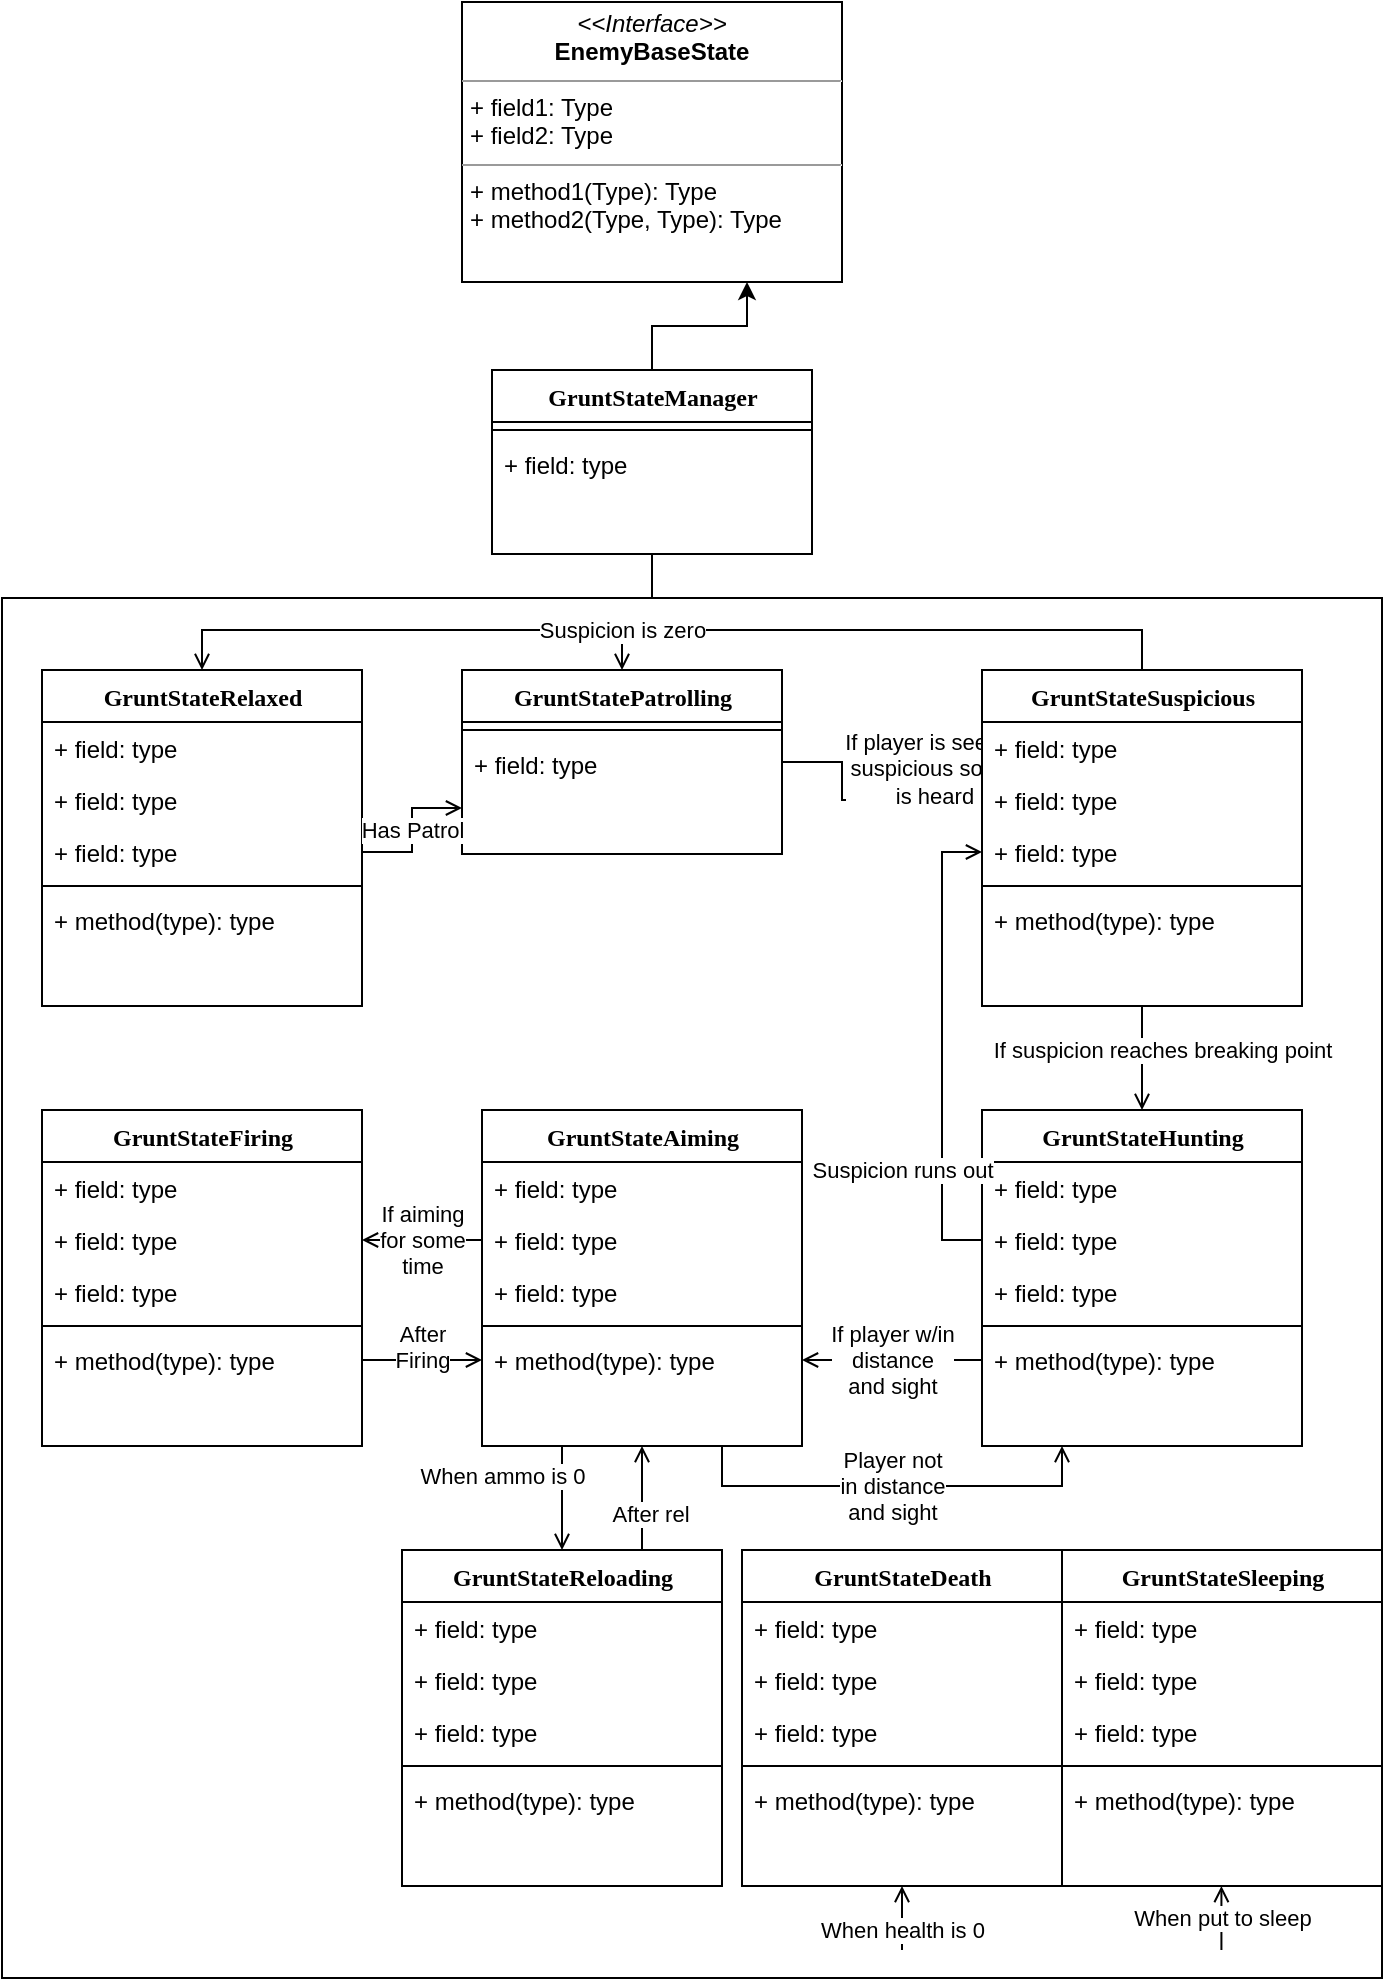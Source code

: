 <mxfile version="20.1.4" type="device"><diagram name="Page-1" id="6133507b-19e7-1e82-6fc7-422aa6c4b21f"><mxGraphModel dx="1221" dy="642" grid="1" gridSize="10" guides="1" tooltips="1" connect="1" arrows="1" fold="1" page="1" pageScale="1" pageWidth="1100" pageHeight="850" background="none" math="0" shadow="0"><root><mxCell id="0"/><mxCell id="1" parent="0"/><mxCell id="PvOXjz5V-tRBH6KUIxFK-29" value="" style="whiteSpace=wrap;html=1;aspect=fixed;" parent="1" vertex="1"><mxGeometry x="10" y="524" width="690" height="690" as="geometry"/></mxCell><mxCell id="PvOXjz5V-tRBH6KUIxFK-30" style="edgeStyle=orthogonalEdgeStyle;rounded=0;orthogonalLoop=1;jettySize=auto;html=1;exitX=0.5;exitY=0;exitDx=0;exitDy=0;entryX=0.5;entryY=1;entryDx=0;entryDy=0;endArrow=none;endFill=0;" parent="1" source="PvOXjz5V-tRBH6KUIxFK-29" target="PvOXjz5V-tRBH6KUIxFK-25" edge="1"><mxGeometry relative="1" as="geometry"/></mxCell><mxCell id="PvOXjz5V-tRBH6KUIxFK-32" value="&lt;div&gt;If player is seen or &lt;br&gt;&lt;/div&gt;&lt;div&gt;suspicious sound &lt;br&gt;is heard&lt;/div&gt;&lt;div&gt;&lt;br&gt;&lt;/div&gt;" style="edgeStyle=orthogonalEdgeStyle;rounded=0;orthogonalLoop=1;jettySize=auto;html=1;exitX=1;exitY=0.5;exitDx=0;exitDy=0;entryX=0;entryY=0.5;entryDx=0;entryDy=0;endArrow=open;endFill=0;" parent="1" source="78961159f06e98e8-69" target="PvOXjz5V-tRBH6KUIxFK-3" edge="1"><mxGeometry x="-0.496" y="26" relative="1" as="geometry"><Array as="points"><mxPoint x="430" y="625"/></Array><mxPoint x="20" y="10" as="offset"/></mxGeometry></mxCell><mxCell id="235556782a83e6d0-1" value="GruntStateRelaxed" style="swimlane;html=1;fontStyle=1;align=center;verticalAlign=top;childLayout=stackLayout;horizontal=1;startSize=26;horizontalStack=0;resizeParent=1;resizeLast=0;collapsible=1;marginBottom=0;swimlaneFillColor=#ffffff;rounded=0;shadow=0;comic=0;labelBackgroundColor=none;strokeWidth=1;fillColor=none;fontFamily=Verdana;fontSize=12" parent="1" vertex="1"><mxGeometry x="30" y="560" width="160" height="168" as="geometry"/></mxCell><mxCell id="235556782a83e6d0-2" value="+ field: type" style="text;html=1;strokeColor=none;fillColor=none;align=left;verticalAlign=top;spacingLeft=4;spacingRight=4;whiteSpace=wrap;overflow=hidden;rotatable=0;points=[[0,0.5],[1,0.5]];portConstraint=eastwest;" parent="235556782a83e6d0-1" vertex="1"><mxGeometry y="26" width="160" height="26" as="geometry"/></mxCell><mxCell id="235556782a83e6d0-3" value="+ field: type" style="text;html=1;strokeColor=none;fillColor=none;align=left;verticalAlign=top;spacingLeft=4;spacingRight=4;whiteSpace=wrap;overflow=hidden;rotatable=0;points=[[0,0.5],[1,0.5]];portConstraint=eastwest;" parent="235556782a83e6d0-1" vertex="1"><mxGeometry y="52" width="160" height="26" as="geometry"/></mxCell><mxCell id="235556782a83e6d0-5" value="+ field: type" style="text;html=1;strokeColor=none;fillColor=none;align=left;verticalAlign=top;spacingLeft=4;spacingRight=4;whiteSpace=wrap;overflow=hidden;rotatable=0;points=[[0,0.5],[1,0.5]];portConstraint=eastwest;" parent="235556782a83e6d0-1" vertex="1"><mxGeometry y="78" width="160" height="26" as="geometry"/></mxCell><mxCell id="235556782a83e6d0-6" value="" style="line;html=1;strokeWidth=1;fillColor=none;align=left;verticalAlign=middle;spacingTop=-1;spacingLeft=3;spacingRight=3;rotatable=0;labelPosition=right;points=[];portConstraint=eastwest;" parent="235556782a83e6d0-1" vertex="1"><mxGeometry y="104" width="160" height="8" as="geometry"/></mxCell><mxCell id="235556782a83e6d0-7" value="+ method(type): type" style="text;html=1;strokeColor=none;fillColor=none;align=left;verticalAlign=top;spacingLeft=4;spacingRight=4;whiteSpace=wrap;overflow=hidden;rotatable=0;points=[[0,0.5],[1,0.5]];portConstraint=eastwest;" parent="235556782a83e6d0-1" vertex="1"><mxGeometry y="112" width="160" height="26" as="geometry"/></mxCell><mxCell id="78961159f06e98e8-69" value="GruntStatePatrolling" style="swimlane;html=1;fontStyle=1;align=center;verticalAlign=top;childLayout=stackLayout;horizontal=1;startSize=26;horizontalStack=0;resizeParent=1;resizeLast=0;collapsible=1;marginBottom=0;swimlaneFillColor=#ffffff;rounded=0;shadow=0;comic=0;labelBackgroundColor=none;strokeWidth=1;fillColor=none;fontFamily=Verdana;fontSize=12" parent="1" vertex="1"><mxGeometry x="240" y="560" width="160" height="92" as="geometry"/></mxCell><mxCell id="78961159f06e98e8-77" value="" style="line;html=1;strokeWidth=1;fillColor=none;align=left;verticalAlign=middle;spacingTop=-1;spacingLeft=3;spacingRight=3;rotatable=0;labelPosition=right;points=[];portConstraint=eastwest;" parent="78961159f06e98e8-69" vertex="1"><mxGeometry y="26" width="160" height="8" as="geometry"/></mxCell><mxCell id="78961159f06e98e8-70" value="+ field: type" style="text;html=1;strokeColor=none;fillColor=none;align=left;verticalAlign=top;spacingLeft=4;spacingRight=4;whiteSpace=wrap;overflow=hidden;rotatable=0;points=[[0,0.5],[1,0.5]];portConstraint=eastwest;" parent="78961159f06e98e8-69" vertex="1"><mxGeometry y="34" width="160" height="26" as="geometry"/></mxCell><mxCell id="b94bc138ca980ef-1" value="&lt;p style=&quot;margin:0px;margin-top:4px;text-align:center;&quot;&gt;&lt;i&gt;&amp;lt;&amp;lt;Interface&amp;gt;&amp;gt;&lt;/i&gt;&lt;br&gt;&lt;b&gt;EnemyBaseState&lt;/b&gt;&lt;/p&gt;&lt;hr size=&quot;1&quot;&gt;&lt;p style=&quot;margin:0px;margin-left:4px;&quot;&gt;+ field1: Type&lt;br&gt;+ field2: Type&lt;/p&gt;&lt;hr size=&quot;1&quot;&gt;&lt;p style=&quot;margin:0px;margin-left:4px;&quot;&gt;+ method1(Type): Type&lt;br&gt;+ method2(Type, Type): Type&lt;/p&gt;" style="verticalAlign=top;align=left;overflow=fill;fontSize=12;fontFamily=Helvetica;html=1;rounded=0;shadow=0;comic=0;labelBackgroundColor=none;strokeWidth=1" parent="1" vertex="1"><mxGeometry x="240" y="226" width="190" height="140" as="geometry"/></mxCell><mxCell id="PvOXjz5V-tRBH6KUIxFK-33" value="If suspicion reaches breaking point " style="edgeStyle=orthogonalEdgeStyle;rounded=0;orthogonalLoop=1;jettySize=auto;html=1;exitX=0.5;exitY=1;exitDx=0;exitDy=0;endArrow=open;endFill=0;" parent="1" source="PvOXjz5V-tRBH6KUIxFK-1" target="PvOXjz5V-tRBH6KUIxFK-7" edge="1"><mxGeometry x="-0.154" y="10" relative="1" as="geometry"><mxPoint as="offset"/></mxGeometry></mxCell><mxCell id="PvOXjz5V-tRBH6KUIxFK-1" value="GruntStateSuspicious" style="swimlane;html=1;fontStyle=1;align=center;verticalAlign=top;childLayout=stackLayout;horizontal=1;startSize=26;horizontalStack=0;resizeParent=1;resizeLast=0;collapsible=1;marginBottom=0;swimlaneFillColor=#ffffff;rounded=0;shadow=0;comic=0;labelBackgroundColor=none;strokeWidth=1;fillColor=none;fontFamily=Verdana;fontSize=12" parent="1" vertex="1"><mxGeometry x="500" y="560" width="160" height="168" as="geometry"/></mxCell><mxCell id="PvOXjz5V-tRBH6KUIxFK-2" value="+ field: type" style="text;html=1;strokeColor=none;fillColor=none;align=left;verticalAlign=top;spacingLeft=4;spacingRight=4;whiteSpace=wrap;overflow=hidden;rotatable=0;points=[[0,0.5],[1,0.5]];portConstraint=eastwest;" parent="PvOXjz5V-tRBH6KUIxFK-1" vertex="1"><mxGeometry y="26" width="160" height="26" as="geometry"/></mxCell><mxCell id="PvOXjz5V-tRBH6KUIxFK-3" value="+ field: type" style="text;html=1;strokeColor=none;fillColor=none;align=left;verticalAlign=top;spacingLeft=4;spacingRight=4;whiteSpace=wrap;overflow=hidden;rotatable=0;points=[[0,0.5],[1,0.5]];portConstraint=eastwest;" parent="PvOXjz5V-tRBH6KUIxFK-1" vertex="1"><mxGeometry y="52" width="160" height="26" as="geometry"/></mxCell><mxCell id="PvOXjz5V-tRBH6KUIxFK-4" value="+ field: type" style="text;html=1;strokeColor=none;fillColor=none;align=left;verticalAlign=top;spacingLeft=4;spacingRight=4;whiteSpace=wrap;overflow=hidden;rotatable=0;points=[[0,0.5],[1,0.5]];portConstraint=eastwest;" parent="PvOXjz5V-tRBH6KUIxFK-1" vertex="1"><mxGeometry y="78" width="160" height="26" as="geometry"/></mxCell><mxCell id="PvOXjz5V-tRBH6KUIxFK-5" value="" style="line;html=1;strokeWidth=1;fillColor=none;align=left;verticalAlign=middle;spacingTop=-1;spacingLeft=3;spacingRight=3;rotatable=0;labelPosition=right;points=[];portConstraint=eastwest;" parent="PvOXjz5V-tRBH6KUIxFK-1" vertex="1"><mxGeometry y="104" width="160" height="8" as="geometry"/></mxCell><mxCell id="PvOXjz5V-tRBH6KUIxFK-6" value="+ method(type): type" style="text;html=1;strokeColor=none;fillColor=none;align=left;verticalAlign=top;spacingLeft=4;spacingRight=4;whiteSpace=wrap;overflow=hidden;rotatable=0;points=[[0,0.5],[1,0.5]];portConstraint=eastwest;" parent="PvOXjz5V-tRBH6KUIxFK-1" vertex="1"><mxGeometry y="112" width="160" height="26" as="geometry"/></mxCell><mxCell id="PvOXjz5V-tRBH6KUIxFK-7" value="GruntStateHunting" style="swimlane;html=1;fontStyle=1;align=center;verticalAlign=top;childLayout=stackLayout;horizontal=1;startSize=26;horizontalStack=0;resizeParent=1;resizeLast=0;collapsible=1;marginBottom=0;swimlaneFillColor=#ffffff;rounded=0;shadow=0;comic=0;labelBackgroundColor=none;strokeWidth=1;fillColor=none;fontFamily=Verdana;fontSize=12" parent="1" vertex="1"><mxGeometry x="500" y="780" width="160" height="168" as="geometry"/></mxCell><mxCell id="PvOXjz5V-tRBH6KUIxFK-8" value="+ field: type" style="text;html=1;strokeColor=none;fillColor=none;align=left;verticalAlign=top;spacingLeft=4;spacingRight=4;whiteSpace=wrap;overflow=hidden;rotatable=0;points=[[0,0.5],[1,0.5]];portConstraint=eastwest;" parent="PvOXjz5V-tRBH6KUIxFK-7" vertex="1"><mxGeometry y="26" width="160" height="26" as="geometry"/></mxCell><mxCell id="PvOXjz5V-tRBH6KUIxFK-9" value="+ field: type" style="text;html=1;strokeColor=none;fillColor=none;align=left;verticalAlign=top;spacingLeft=4;spacingRight=4;whiteSpace=wrap;overflow=hidden;rotatable=0;points=[[0,0.5],[1,0.5]];portConstraint=eastwest;" parent="PvOXjz5V-tRBH6KUIxFK-7" vertex="1"><mxGeometry y="52" width="160" height="26" as="geometry"/></mxCell><mxCell id="PvOXjz5V-tRBH6KUIxFK-10" value="+ field: type" style="text;html=1;strokeColor=none;fillColor=none;align=left;verticalAlign=top;spacingLeft=4;spacingRight=4;whiteSpace=wrap;overflow=hidden;rotatable=0;points=[[0,0.5],[1,0.5]];portConstraint=eastwest;" parent="PvOXjz5V-tRBH6KUIxFK-7" vertex="1"><mxGeometry y="78" width="160" height="26" as="geometry"/></mxCell><mxCell id="PvOXjz5V-tRBH6KUIxFK-11" value="" style="line;html=1;strokeWidth=1;fillColor=none;align=left;verticalAlign=middle;spacingTop=-1;spacingLeft=3;spacingRight=3;rotatable=0;labelPosition=right;points=[];portConstraint=eastwest;" parent="PvOXjz5V-tRBH6KUIxFK-7" vertex="1"><mxGeometry y="104" width="160" height="8" as="geometry"/></mxCell><mxCell id="PvOXjz5V-tRBH6KUIxFK-12" value="+ method(type): type" style="text;html=1;strokeColor=none;fillColor=none;align=left;verticalAlign=top;spacingLeft=4;spacingRight=4;whiteSpace=wrap;overflow=hidden;rotatable=0;points=[[0,0.5],[1,0.5]];portConstraint=eastwest;" parent="PvOXjz5V-tRBH6KUIxFK-7" vertex="1"><mxGeometry y="112" width="160" height="26" as="geometry"/></mxCell><mxCell id="PvOXjz5V-tRBH6KUIxFK-41" value="Player not &lt;br&gt;in distance&lt;br&gt;and sight" style="edgeStyle=orthogonalEdgeStyle;rounded=0;orthogonalLoop=1;jettySize=auto;html=1;exitX=0.75;exitY=1;exitDx=0;exitDy=0;entryX=0.25;entryY=1;entryDx=0;entryDy=0;endArrow=open;endFill=0;" parent="1" source="PvOXjz5V-tRBH6KUIxFK-13" target="PvOXjz5V-tRBH6KUIxFK-7" edge="1"><mxGeometry relative="1" as="geometry"/></mxCell><mxCell id="F9mozd9LpdXMaFTuDmF6-7" value="When ammo is 0" style="edgeStyle=orthogonalEdgeStyle;rounded=0;orthogonalLoop=1;jettySize=auto;html=1;exitX=0.25;exitY=1;exitDx=0;exitDy=0;endArrow=open;endFill=0;" parent="1" source="PvOXjz5V-tRBH6KUIxFK-13" target="F9mozd9LpdXMaFTuDmF6-1" edge="1"><mxGeometry x="-0.429" y="-30" relative="1" as="geometry"><mxPoint as="offset"/></mxGeometry></mxCell><mxCell id="PvOXjz5V-tRBH6KUIxFK-13" value="&lt;div&gt;GruntStateAiming&lt;/div&gt;&lt;div&gt;&lt;br&gt;&lt;/div&gt;" style="swimlane;html=1;fontStyle=1;align=center;verticalAlign=top;childLayout=stackLayout;horizontal=1;startSize=26;horizontalStack=0;resizeParent=1;resizeLast=0;collapsible=1;marginBottom=0;swimlaneFillColor=#ffffff;rounded=0;shadow=0;comic=0;labelBackgroundColor=none;strokeWidth=1;fillColor=none;fontFamily=Verdana;fontSize=12" parent="1" vertex="1"><mxGeometry x="250" y="780" width="160" height="168" as="geometry"/></mxCell><mxCell id="PvOXjz5V-tRBH6KUIxFK-14" value="+ field: type" style="text;html=1;strokeColor=none;fillColor=none;align=left;verticalAlign=top;spacingLeft=4;spacingRight=4;whiteSpace=wrap;overflow=hidden;rotatable=0;points=[[0,0.5],[1,0.5]];portConstraint=eastwest;" parent="PvOXjz5V-tRBH6KUIxFK-13" vertex="1"><mxGeometry y="26" width="160" height="26" as="geometry"/></mxCell><mxCell id="PvOXjz5V-tRBH6KUIxFK-15" value="+ field: type" style="text;html=1;strokeColor=none;fillColor=none;align=left;verticalAlign=top;spacingLeft=4;spacingRight=4;whiteSpace=wrap;overflow=hidden;rotatable=0;points=[[0,0.5],[1,0.5]];portConstraint=eastwest;" parent="PvOXjz5V-tRBH6KUIxFK-13" vertex="1"><mxGeometry y="52" width="160" height="26" as="geometry"/></mxCell><mxCell id="PvOXjz5V-tRBH6KUIxFK-16" value="+ field: type" style="text;html=1;strokeColor=none;fillColor=none;align=left;verticalAlign=top;spacingLeft=4;spacingRight=4;whiteSpace=wrap;overflow=hidden;rotatable=0;points=[[0,0.5],[1,0.5]];portConstraint=eastwest;" parent="PvOXjz5V-tRBH6KUIxFK-13" vertex="1"><mxGeometry y="78" width="160" height="26" as="geometry"/></mxCell><mxCell id="PvOXjz5V-tRBH6KUIxFK-17" value="" style="line;html=1;strokeWidth=1;fillColor=none;align=left;verticalAlign=middle;spacingTop=-1;spacingLeft=3;spacingRight=3;rotatable=0;labelPosition=right;points=[];portConstraint=eastwest;" parent="PvOXjz5V-tRBH6KUIxFK-13" vertex="1"><mxGeometry y="104" width="160" height="8" as="geometry"/></mxCell><mxCell id="PvOXjz5V-tRBH6KUIxFK-18" value="+ method(type): type" style="text;html=1;strokeColor=none;fillColor=none;align=left;verticalAlign=top;spacingLeft=4;spacingRight=4;whiteSpace=wrap;overflow=hidden;rotatable=0;points=[[0,0.5],[1,0.5]];portConstraint=eastwest;" parent="PvOXjz5V-tRBH6KUIxFK-13" vertex="1"><mxGeometry y="112" width="160" height="26" as="geometry"/></mxCell><mxCell id="PvOXjz5V-tRBH6KUIxFK-19" value="GruntStateFiring" style="swimlane;html=1;fontStyle=1;align=center;verticalAlign=top;childLayout=stackLayout;horizontal=1;startSize=26;horizontalStack=0;resizeParent=1;resizeLast=0;collapsible=1;marginBottom=0;swimlaneFillColor=#ffffff;rounded=0;shadow=0;comic=0;labelBackgroundColor=none;strokeWidth=1;fillColor=none;fontFamily=Verdana;fontSize=12" parent="1" vertex="1"><mxGeometry x="30" y="780" width="160" height="168" as="geometry"/></mxCell><mxCell id="PvOXjz5V-tRBH6KUIxFK-20" value="+ field: type" style="text;html=1;strokeColor=none;fillColor=none;align=left;verticalAlign=top;spacingLeft=4;spacingRight=4;whiteSpace=wrap;overflow=hidden;rotatable=0;points=[[0,0.5],[1,0.5]];portConstraint=eastwest;" parent="PvOXjz5V-tRBH6KUIxFK-19" vertex="1"><mxGeometry y="26" width="160" height="26" as="geometry"/></mxCell><mxCell id="PvOXjz5V-tRBH6KUIxFK-21" value="+ field: type" style="text;html=1;strokeColor=none;fillColor=none;align=left;verticalAlign=top;spacingLeft=4;spacingRight=4;whiteSpace=wrap;overflow=hidden;rotatable=0;points=[[0,0.5],[1,0.5]];portConstraint=eastwest;" parent="PvOXjz5V-tRBH6KUIxFK-19" vertex="1"><mxGeometry y="52" width="160" height="26" as="geometry"/></mxCell><mxCell id="PvOXjz5V-tRBH6KUIxFK-22" value="+ field: type" style="text;html=1;strokeColor=none;fillColor=none;align=left;verticalAlign=top;spacingLeft=4;spacingRight=4;whiteSpace=wrap;overflow=hidden;rotatable=0;points=[[0,0.5],[1,0.5]];portConstraint=eastwest;" parent="PvOXjz5V-tRBH6KUIxFK-19" vertex="1"><mxGeometry y="78" width="160" height="26" as="geometry"/></mxCell><mxCell id="PvOXjz5V-tRBH6KUIxFK-23" value="" style="line;html=1;strokeWidth=1;fillColor=none;align=left;verticalAlign=middle;spacingTop=-1;spacingLeft=3;spacingRight=3;rotatable=0;labelPosition=right;points=[];portConstraint=eastwest;" parent="PvOXjz5V-tRBH6KUIxFK-19" vertex="1"><mxGeometry y="104" width="160" height="8" as="geometry"/></mxCell><mxCell id="PvOXjz5V-tRBH6KUIxFK-24" value="+ method(type): type" style="text;html=1;strokeColor=none;fillColor=none;align=left;verticalAlign=top;spacingLeft=4;spacingRight=4;whiteSpace=wrap;overflow=hidden;rotatable=0;points=[[0,0.5],[1,0.5]];portConstraint=eastwest;" parent="PvOXjz5V-tRBH6KUIxFK-19" vertex="1"><mxGeometry y="112" width="160" height="26" as="geometry"/></mxCell><mxCell id="PvOXjz5V-tRBH6KUIxFK-28" style="edgeStyle=orthogonalEdgeStyle;rounded=0;orthogonalLoop=1;jettySize=auto;html=1;exitX=0.5;exitY=0;exitDx=0;exitDy=0;entryX=0.75;entryY=1;entryDx=0;entryDy=0;" parent="1" source="PvOXjz5V-tRBH6KUIxFK-25" target="b94bc138ca980ef-1" edge="1"><mxGeometry relative="1" as="geometry"/></mxCell><mxCell id="PvOXjz5V-tRBH6KUIxFK-25" value="GruntStateManager" style="swimlane;html=1;fontStyle=1;align=center;verticalAlign=top;childLayout=stackLayout;horizontal=1;startSize=26;horizontalStack=0;resizeParent=1;resizeLast=0;collapsible=1;marginBottom=0;swimlaneFillColor=#ffffff;rounded=0;shadow=0;comic=0;labelBackgroundColor=none;strokeWidth=1;fillColor=none;fontFamily=Verdana;fontSize=12" parent="1" vertex="1"><mxGeometry x="255" y="410" width="160" height="92" as="geometry"/></mxCell><mxCell id="PvOXjz5V-tRBH6KUIxFK-26" value="" style="line;html=1;strokeWidth=1;fillColor=none;align=left;verticalAlign=middle;spacingTop=-1;spacingLeft=3;spacingRight=3;rotatable=0;labelPosition=right;points=[];portConstraint=eastwest;" parent="PvOXjz5V-tRBH6KUIxFK-25" vertex="1"><mxGeometry y="26" width="160" height="8" as="geometry"/></mxCell><mxCell id="PvOXjz5V-tRBH6KUIxFK-27" value="+ field: type" style="text;html=1;strokeColor=none;fillColor=none;align=left;verticalAlign=top;spacingLeft=4;spacingRight=4;whiteSpace=wrap;overflow=hidden;rotatable=0;points=[[0,0.5],[1,0.5]];portConstraint=eastwest;" parent="PvOXjz5V-tRBH6KUIxFK-25" vertex="1"><mxGeometry y="34" width="160" height="26" as="geometry"/></mxCell><mxCell id="PvOXjz5V-tRBH6KUIxFK-31" value="Has Patrol" style="edgeStyle=orthogonalEdgeStyle;rounded=0;orthogonalLoop=1;jettySize=auto;html=1;exitX=1;exitY=0.5;exitDx=0;exitDy=0;entryX=0;entryY=0.75;entryDx=0;entryDy=0;endArrow=open;endFill=0;" parent="1" source="235556782a83e6d0-5" target="78961159f06e98e8-69" edge="1"><mxGeometry relative="1" as="geometry"/></mxCell><mxCell id="PvOXjz5V-tRBH6KUIxFK-34" value="If player w/in &lt;br&gt;distance&lt;br&gt;and sight" style="edgeStyle=orthogonalEdgeStyle;rounded=0;orthogonalLoop=1;jettySize=auto;html=1;exitX=0;exitY=0.5;exitDx=0;exitDy=0;entryX=1;entryY=0.5;entryDx=0;entryDy=0;endArrow=open;endFill=0;" parent="1" source="PvOXjz5V-tRBH6KUIxFK-12" target="PvOXjz5V-tRBH6KUIxFK-18" edge="1"><mxGeometry relative="1" as="geometry"/></mxCell><mxCell id="PvOXjz5V-tRBH6KUIxFK-39" style="edgeStyle=orthogonalEdgeStyle;rounded=0;orthogonalLoop=1;jettySize=auto;html=1;exitX=0.5;exitY=0;exitDx=0;exitDy=0;entryX=0.5;entryY=0;entryDx=0;entryDy=0;endArrow=open;endFill=0;" parent="1" source="PvOXjz5V-tRBH6KUIxFK-1" target="235556782a83e6d0-1" edge="1"><mxGeometry relative="1" as="geometry"/></mxCell><mxCell id="PvOXjz5V-tRBH6KUIxFK-35" value="If aiming&lt;br&gt;for some &lt;br&gt;time" style="edgeStyle=orthogonalEdgeStyle;rounded=0;orthogonalLoop=1;jettySize=auto;html=1;exitX=0;exitY=0.5;exitDx=0;exitDy=0;entryX=1;entryY=0.5;entryDx=0;entryDy=0;endArrow=open;endFill=0;" parent="1" source="PvOXjz5V-tRBH6KUIxFK-15" target="PvOXjz5V-tRBH6KUIxFK-21" edge="1"><mxGeometry relative="1" as="geometry"/></mxCell><mxCell id="PvOXjz5V-tRBH6KUIxFK-37" value="Suspicion runs out" style="edgeStyle=orthogonalEdgeStyle;rounded=0;orthogonalLoop=1;jettySize=auto;html=1;exitX=0;exitY=0.5;exitDx=0;exitDy=0;endArrow=open;endFill=0;entryX=0;entryY=0.5;entryDx=0;entryDy=0;" parent="1" source="PvOXjz5V-tRBH6KUIxFK-9" target="PvOXjz5V-tRBH6KUIxFK-4" edge="1"><mxGeometry x="-0.53" y="20" relative="1" as="geometry"><mxPoint x="500" y="710" as="targetPoint"/><mxPoint as="offset"/></mxGeometry></mxCell><mxCell id="PvOXjz5V-tRBH6KUIxFK-38" value="Suspicion is zero" style="edgeStyle=orthogonalEdgeStyle;rounded=0;orthogonalLoop=1;jettySize=auto;html=1;exitX=0.5;exitY=0;exitDx=0;exitDy=0;entryX=0.5;entryY=0;entryDx=0;entryDy=0;endArrow=open;endFill=0;" parent="1" source="PvOXjz5V-tRBH6KUIxFK-1" target="78961159f06e98e8-69" edge="1"><mxGeometry x="0.867" relative="1" as="geometry"><mxPoint as="offset"/></mxGeometry></mxCell><mxCell id="PvOXjz5V-tRBH6KUIxFK-40" value="After&lt;br&gt;&lt;div&gt;Firing&lt;/div&gt;&lt;div&gt;&lt;br&gt;&lt;/div&gt;" style="edgeStyle=orthogonalEdgeStyle;rounded=0;orthogonalLoop=1;jettySize=auto;html=1;exitX=1;exitY=0.5;exitDx=0;exitDy=0;endArrow=open;endFill=0;" parent="1" source="PvOXjz5V-tRBH6KUIxFK-24" target="PvOXjz5V-tRBH6KUIxFK-18" edge="1"><mxGeometry relative="1" as="geometry"/></mxCell><mxCell id="F9mozd9LpdXMaFTuDmF6-8" style="edgeStyle=orthogonalEdgeStyle;rounded=0;orthogonalLoop=1;jettySize=auto;html=1;exitX=0.75;exitY=0;exitDx=0;exitDy=0;entryX=0.5;entryY=1;entryDx=0;entryDy=0;endArrow=open;endFill=0;" parent="1" source="F9mozd9LpdXMaFTuDmF6-1" target="PvOXjz5V-tRBH6KUIxFK-13" edge="1"><mxGeometry relative="1" as="geometry"/></mxCell><mxCell id="F9mozd9LpdXMaFTuDmF6-9" value="After rel" style="edgeLabel;html=1;align=center;verticalAlign=middle;resizable=0;points=[];" parent="F9mozd9LpdXMaFTuDmF6-8" vertex="1" connectable="0"><mxGeometry x="-0.297" y="-4" relative="1" as="geometry"><mxPoint as="offset"/></mxGeometry></mxCell><mxCell id="F9mozd9LpdXMaFTuDmF6-1" value="GruntStateReloading" style="swimlane;html=1;fontStyle=1;align=center;verticalAlign=top;childLayout=stackLayout;horizontal=1;startSize=26;horizontalStack=0;resizeParent=1;resizeLast=0;collapsible=1;marginBottom=0;swimlaneFillColor=#ffffff;rounded=0;shadow=0;comic=0;labelBackgroundColor=none;strokeWidth=1;fillColor=none;fontFamily=Verdana;fontSize=12" parent="1" vertex="1"><mxGeometry x="210" y="1000" width="160" height="168" as="geometry"/></mxCell><mxCell id="F9mozd9LpdXMaFTuDmF6-2" value="+ field: type" style="text;html=1;strokeColor=none;fillColor=none;align=left;verticalAlign=top;spacingLeft=4;spacingRight=4;whiteSpace=wrap;overflow=hidden;rotatable=0;points=[[0,0.5],[1,0.5]];portConstraint=eastwest;" parent="F9mozd9LpdXMaFTuDmF6-1" vertex="1"><mxGeometry y="26" width="160" height="26" as="geometry"/></mxCell><mxCell id="F9mozd9LpdXMaFTuDmF6-3" value="+ field: type" style="text;html=1;strokeColor=none;fillColor=none;align=left;verticalAlign=top;spacingLeft=4;spacingRight=4;whiteSpace=wrap;overflow=hidden;rotatable=0;points=[[0,0.5],[1,0.5]];portConstraint=eastwest;" parent="F9mozd9LpdXMaFTuDmF6-1" vertex="1"><mxGeometry y="52" width="160" height="26" as="geometry"/></mxCell><mxCell id="F9mozd9LpdXMaFTuDmF6-4" value="+ field: type" style="text;html=1;strokeColor=none;fillColor=none;align=left;verticalAlign=top;spacingLeft=4;spacingRight=4;whiteSpace=wrap;overflow=hidden;rotatable=0;points=[[0,0.5],[1,0.5]];portConstraint=eastwest;" parent="F9mozd9LpdXMaFTuDmF6-1" vertex="1"><mxGeometry y="78" width="160" height="26" as="geometry"/></mxCell><mxCell id="F9mozd9LpdXMaFTuDmF6-5" value="" style="line;html=1;strokeWidth=1;fillColor=none;align=left;verticalAlign=middle;spacingTop=-1;spacingLeft=3;spacingRight=3;rotatable=0;labelPosition=right;points=[];portConstraint=eastwest;" parent="F9mozd9LpdXMaFTuDmF6-1" vertex="1"><mxGeometry y="104" width="160" height="8" as="geometry"/></mxCell><mxCell id="F9mozd9LpdXMaFTuDmF6-6" value="+ method(type): type" style="text;html=1;strokeColor=none;fillColor=none;align=left;verticalAlign=top;spacingLeft=4;spacingRight=4;whiteSpace=wrap;overflow=hidden;rotatable=0;points=[[0,0.5],[1,0.5]];portConstraint=eastwest;" parent="F9mozd9LpdXMaFTuDmF6-1" vertex="1"><mxGeometry y="112" width="160" height="26" as="geometry"/></mxCell><mxCell id="QGjgtWi_taTm3qw_Kmpa-1" value="GruntStateDeath" style="swimlane;html=1;fontStyle=1;align=center;verticalAlign=top;childLayout=stackLayout;horizontal=1;startSize=26;horizontalStack=0;resizeParent=1;resizeLast=0;collapsible=1;marginBottom=0;swimlaneFillColor=#ffffff;rounded=0;shadow=0;comic=0;labelBackgroundColor=none;strokeWidth=1;fillColor=none;fontFamily=Verdana;fontSize=12" vertex="1" parent="1"><mxGeometry x="380" y="1000" width="160" height="168" as="geometry"/></mxCell><mxCell id="QGjgtWi_taTm3qw_Kmpa-2" value="+ field: type" style="text;html=1;strokeColor=none;fillColor=none;align=left;verticalAlign=top;spacingLeft=4;spacingRight=4;whiteSpace=wrap;overflow=hidden;rotatable=0;points=[[0,0.5],[1,0.5]];portConstraint=eastwest;" vertex="1" parent="QGjgtWi_taTm3qw_Kmpa-1"><mxGeometry y="26" width="160" height="26" as="geometry"/></mxCell><mxCell id="QGjgtWi_taTm3qw_Kmpa-3" value="+ field: type" style="text;html=1;strokeColor=none;fillColor=none;align=left;verticalAlign=top;spacingLeft=4;spacingRight=4;whiteSpace=wrap;overflow=hidden;rotatable=0;points=[[0,0.5],[1,0.5]];portConstraint=eastwest;" vertex="1" parent="QGjgtWi_taTm3qw_Kmpa-1"><mxGeometry y="52" width="160" height="26" as="geometry"/></mxCell><mxCell id="QGjgtWi_taTm3qw_Kmpa-4" value="+ field: type" style="text;html=1;strokeColor=none;fillColor=none;align=left;verticalAlign=top;spacingLeft=4;spacingRight=4;whiteSpace=wrap;overflow=hidden;rotatable=0;points=[[0,0.5],[1,0.5]];portConstraint=eastwest;" vertex="1" parent="QGjgtWi_taTm3qw_Kmpa-1"><mxGeometry y="78" width="160" height="26" as="geometry"/></mxCell><mxCell id="QGjgtWi_taTm3qw_Kmpa-5" value="" style="line;html=1;strokeWidth=1;fillColor=none;align=left;verticalAlign=middle;spacingTop=-1;spacingLeft=3;spacingRight=3;rotatable=0;labelPosition=right;points=[];portConstraint=eastwest;" vertex="1" parent="QGjgtWi_taTm3qw_Kmpa-1"><mxGeometry y="104" width="160" height="8" as="geometry"/></mxCell><mxCell id="QGjgtWi_taTm3qw_Kmpa-6" value="+ method(type): type" style="text;html=1;strokeColor=none;fillColor=none;align=left;verticalAlign=top;spacingLeft=4;spacingRight=4;whiteSpace=wrap;overflow=hidden;rotatable=0;points=[[0,0.5],[1,0.5]];portConstraint=eastwest;" vertex="1" parent="QGjgtWi_taTm3qw_Kmpa-1"><mxGeometry y="112" width="160" height="26" as="geometry"/></mxCell><mxCell id="QGjgtWi_taTm3qw_Kmpa-7" value="GruntStateSleeping" style="swimlane;html=1;fontStyle=1;align=center;verticalAlign=top;childLayout=stackLayout;horizontal=1;startSize=26;horizontalStack=0;resizeParent=1;resizeLast=0;collapsible=1;marginBottom=0;swimlaneFillColor=#ffffff;rounded=0;shadow=0;comic=0;labelBackgroundColor=none;strokeWidth=1;fillColor=none;fontFamily=Verdana;fontSize=12" vertex="1" parent="1"><mxGeometry x="540" y="1000" width="160" height="168" as="geometry"/></mxCell><mxCell id="QGjgtWi_taTm3qw_Kmpa-8" value="+ field: type" style="text;html=1;strokeColor=none;fillColor=none;align=left;verticalAlign=top;spacingLeft=4;spacingRight=4;whiteSpace=wrap;overflow=hidden;rotatable=0;points=[[0,0.5],[1,0.5]];portConstraint=eastwest;" vertex="1" parent="QGjgtWi_taTm3qw_Kmpa-7"><mxGeometry y="26" width="160" height="26" as="geometry"/></mxCell><mxCell id="QGjgtWi_taTm3qw_Kmpa-9" value="+ field: type" style="text;html=1;strokeColor=none;fillColor=none;align=left;verticalAlign=top;spacingLeft=4;spacingRight=4;whiteSpace=wrap;overflow=hidden;rotatable=0;points=[[0,0.5],[1,0.5]];portConstraint=eastwest;" vertex="1" parent="QGjgtWi_taTm3qw_Kmpa-7"><mxGeometry y="52" width="160" height="26" as="geometry"/></mxCell><mxCell id="QGjgtWi_taTm3qw_Kmpa-10" value="+ field: type" style="text;html=1;strokeColor=none;fillColor=none;align=left;verticalAlign=top;spacingLeft=4;spacingRight=4;whiteSpace=wrap;overflow=hidden;rotatable=0;points=[[0,0.5],[1,0.5]];portConstraint=eastwest;" vertex="1" parent="QGjgtWi_taTm3qw_Kmpa-7"><mxGeometry y="78" width="160" height="26" as="geometry"/></mxCell><mxCell id="QGjgtWi_taTm3qw_Kmpa-11" value="" style="line;html=1;strokeWidth=1;fillColor=none;align=left;verticalAlign=middle;spacingTop=-1;spacingLeft=3;spacingRight=3;rotatable=0;labelPosition=right;points=[];portConstraint=eastwest;" vertex="1" parent="QGjgtWi_taTm3qw_Kmpa-7"><mxGeometry y="104" width="160" height="8" as="geometry"/></mxCell><mxCell id="QGjgtWi_taTm3qw_Kmpa-12" value="+ method(type): type" style="text;html=1;strokeColor=none;fillColor=none;align=left;verticalAlign=top;spacingLeft=4;spacingRight=4;whiteSpace=wrap;overflow=hidden;rotatable=0;points=[[0,0.5],[1,0.5]];portConstraint=eastwest;" vertex="1" parent="QGjgtWi_taTm3qw_Kmpa-7"><mxGeometry y="112" width="160" height="26" as="geometry"/></mxCell><mxCell id="QGjgtWi_taTm3qw_Kmpa-14" value="When health is 0" style="endArrow=open;html=1;rounded=0;entryX=0.5;entryY=1;entryDx=0;entryDy=0;endFill=0;" edge="1" parent="1" target="QGjgtWi_taTm3qw_Kmpa-1"><mxGeometry x="-0.375" width="50" height="50" relative="1" as="geometry"><mxPoint x="460" y="1200" as="sourcePoint"/><mxPoint x="500" y="1190" as="targetPoint"/><Array as="points"><mxPoint x="460" y="1190"/><mxPoint x="460" y="1180"/></Array><mxPoint as="offset"/></mxGeometry></mxCell><mxCell id="QGjgtWi_taTm3qw_Kmpa-15" value="When put to sleep" style="endArrow=open;html=1;rounded=0;entryX=0.5;entryY=1;entryDx=0;entryDy=0;endFill=0;" edge="1" parent="1"><mxGeometry width="50" height="50" relative="1" as="geometry"><mxPoint x="619.71" y="1200" as="sourcePoint"/><mxPoint x="619.71" y="1168" as="targetPoint"/></mxGeometry></mxCell></root></mxGraphModel></diagram></mxfile>